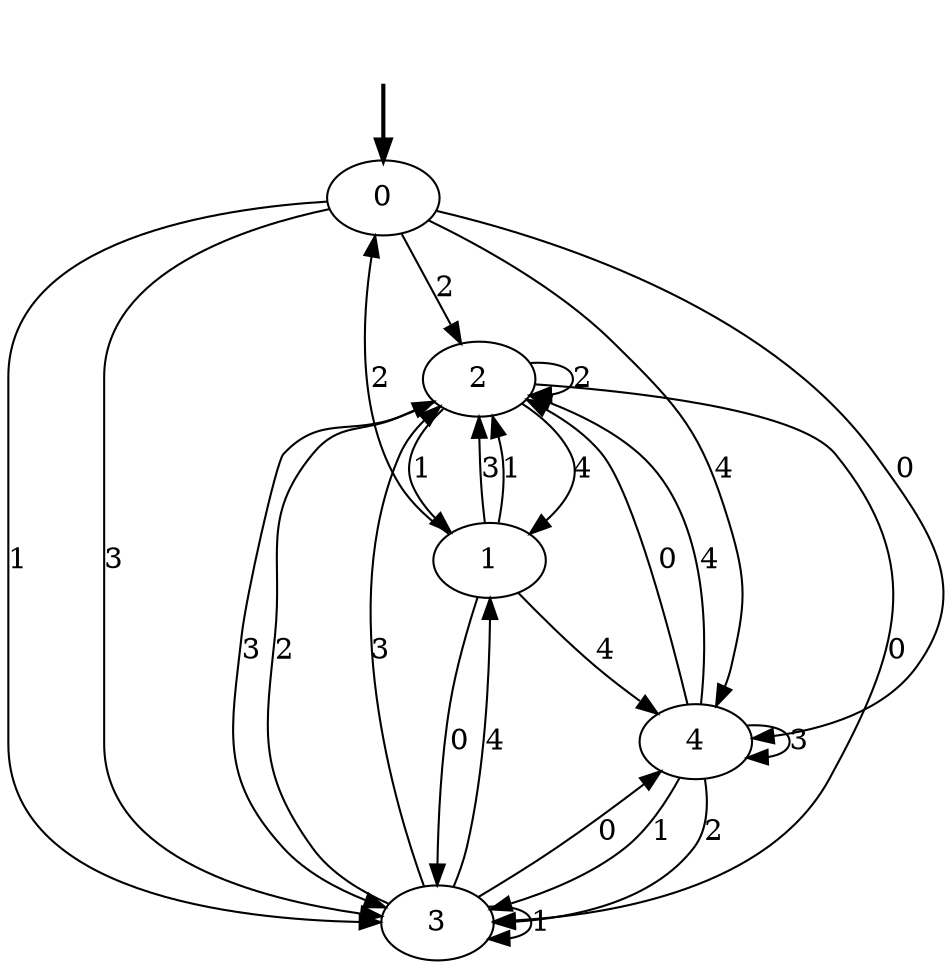 digraph {
	fake [style=invisible]
	0 [root=true]
	1
	2
	3
	4
	fake -> 0 [style=bold]
	3 -> 3 [label=1]
	4 -> 3 [label=2]
	2 -> 1 [label=1]
	1 -> 2 [label=3]
	4 -> 3 [label=1]
	4 -> 4 [label=3]
	0 -> 3 [label=1]
	3 -> 1 [label=4]
	4 -> 2 [label=0]
	2 -> 3 [label=0]
	1 -> 3 [label=0]
	3 -> 2 [label=2]
	1 -> 0 [label=2]
	0 -> 4 [label=4]
	0 -> 2 [label=2]
	3 -> 4 [label=0]
	1 -> 4 [label=4]
	2 -> 1 [label=4]
	1 -> 2 [label=1]
	0 -> 3 [label=3]
	2 -> 2 [label=2]
	0 -> 4 [label=0]
	4 -> 2 [label=4]
	2 -> 3 [label=3]
	3 -> 2 [label=3]
}
